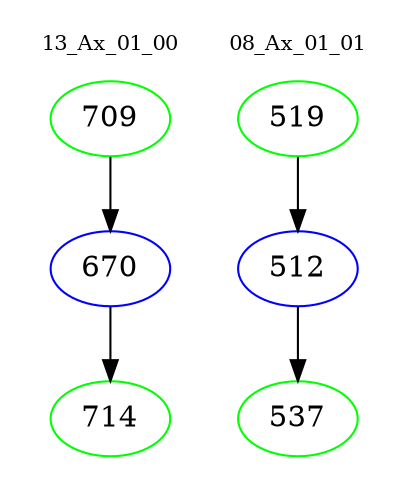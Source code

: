 digraph{
subgraph cluster_0 {
color = white
label = "13_Ax_01_00";
fontsize=10;
T0_709 [label="709", color="green"]
T0_709 -> T0_670 [color="black"]
T0_670 [label="670", color="blue"]
T0_670 -> T0_714 [color="black"]
T0_714 [label="714", color="green"]
}
subgraph cluster_1 {
color = white
label = "08_Ax_01_01";
fontsize=10;
T1_519 [label="519", color="green"]
T1_519 -> T1_512 [color="black"]
T1_512 [label="512", color="blue"]
T1_512 -> T1_537 [color="black"]
T1_537 [label="537", color="green"]
}
}
